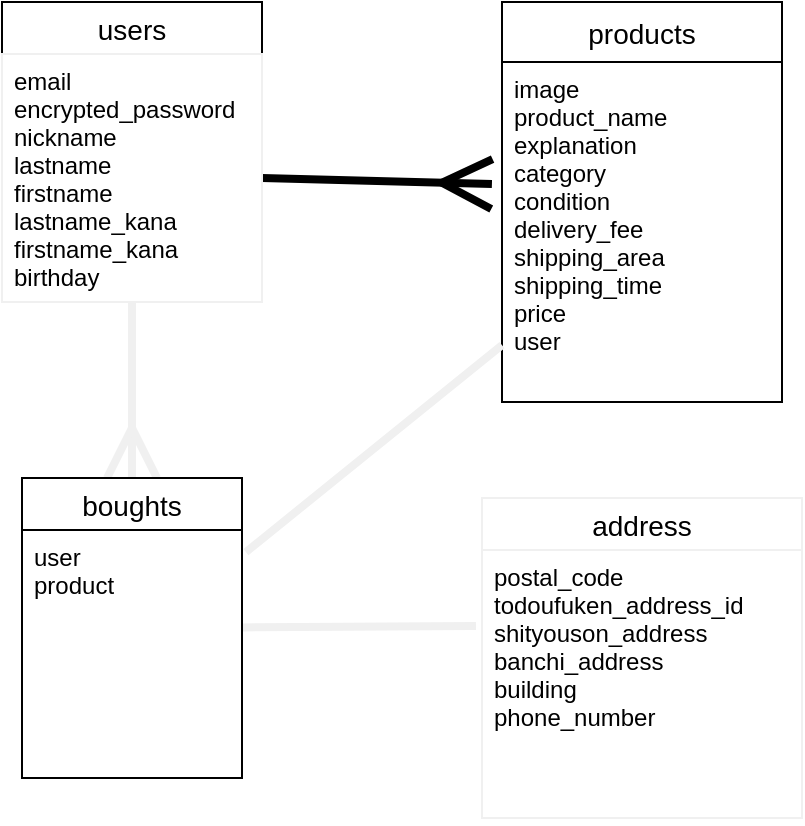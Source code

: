<mxfile version="13.6.5">
    <diagram id="bXzdhsL-ICkwTzE-PmSV" name="ページ1">
        <mxGraphModel dx="415" dy="680" grid="1" gridSize="10" guides="1" tooltips="1" connect="1" arrows="1" fold="1" page="1" pageScale="1" pageWidth="827" pageHeight="1169" math="0" shadow="0">
            <root>
                <mxCell id="0"/>
                <mxCell id="1" parent="0"/>
                <mxCell id="27" style="edgeStyle=none;rounded=0;jumpStyle=none;orthogonalLoop=1;jettySize=auto;html=1;entryX=0.5;entryY=0;entryDx=0;entryDy=0;endArrow=ERmany;endFill=0;endSize=20;strokeColor=#f0f0f0;strokeWidth=4;" parent="1" source="2" target="17" edge="1">
                    <mxGeometry relative="1" as="geometry"/>
                </mxCell>
                <mxCell id="32" style="edgeStyle=none;rounded=0;jumpStyle=none;orthogonalLoop=1;jettySize=auto;html=1;entryX=-0.019;entryY=0.284;entryDx=0;entryDy=0;entryPerimeter=0;endArrow=none;endFill=0;endSize=20;strokeColor=#f0f0f0;strokeWidth=4;" parent="1" source="17" target="30" edge="1">
                    <mxGeometry relative="1" as="geometry"/>
                </mxCell>
                <mxCell id="17" value="boughts" style="swimlane;fontStyle=0;childLayout=stackLayout;horizontal=1;startSize=26;horizontalStack=0;resizeParent=1;resizeParentMax=0;resizeLast=0;collapsible=1;marginBottom=0;align=center;fontSize=14;" parent="1" vertex="1">
                    <mxGeometry x="70" y="290" width="110" height="150" as="geometry"/>
                </mxCell>
                <mxCell id="18" value="user&#10;product" style="text;strokeColor=none;fillColor=none;spacingLeft=4;spacingRight=4;overflow=hidden;rotatable=0;points=[[0,0.5],[1,0.5]];portConstraint=eastwest;fontSize=12;" parent="17" vertex="1">
                    <mxGeometry y="26" width="110" height="124" as="geometry"/>
                </mxCell>
                <mxCell id="13" value="products" style="swimlane;fontStyle=0;childLayout=stackLayout;horizontal=1;startSize=30;horizontalStack=0;resizeParent=1;resizeParentMax=0;resizeLast=0;collapsible=1;marginBottom=0;align=center;fontSize=14;" parent="1" vertex="1">
                    <mxGeometry x="310" y="52" width="140" height="200" as="geometry"/>
                </mxCell>
                <mxCell id="15" value="image&#10;product_name&#10;explanation&#10;category&#10;condition&#10;delivery_fee&#10;shipping_area&#10;shipping_time &#10;price&#10;user" style="text;strokeColor=none;fillColor=none;spacingLeft=4;spacingRight=4;overflow=hidden;rotatable=0;points=[[0,0.5],[1,0.5]];portConstraint=eastwest;fontSize=12;" parent="13" vertex="1">
                    <mxGeometry y="30" width="140" height="170" as="geometry"/>
                </mxCell>
                <mxCell id="26" style="rounded=0;orthogonalLoop=1;jettySize=auto;html=1;exitX=1;exitY=0.5;exitDx=0;exitDy=0;jumpStyle=none;endArrow=ERmany;endFill=0;strokeWidth=4;endSize=20;entryX=-0.036;entryY=0.359;entryDx=0;entryDy=0;entryPerimeter=0;" parent="1" source="5" target="15" edge="1">
                    <mxGeometry relative="1" as="geometry">
                        <mxPoint x="300" y="143" as="targetPoint"/>
                        <Array as="points"/>
                    </mxGeometry>
                </mxCell>
                <mxCell id="28" value="address" style="swimlane;fontStyle=0;childLayout=stackLayout;horizontal=1;startSize=26;horizontalStack=0;resizeParent=1;resizeParentMax=0;resizeLast=0;collapsible=1;marginBottom=0;align=center;fontSize=14;strokeColor=#f0f0f0;" parent="1" vertex="1">
                    <mxGeometry x="300" y="300" width="160" height="160" as="geometry"/>
                </mxCell>
                <mxCell id="30" value="postal_code&#10;todoufuken_address_id&#10;shityouson_address&#10;banchi_address&#10;building&#10;phone_number" style="text;strokeColor=none;fillColor=none;spacingLeft=4;spacingRight=4;overflow=hidden;rotatable=0;points=[[0,0.5],[1,0.5]];portConstraint=eastwest;fontSize=12;" parent="28" vertex="1">
                    <mxGeometry y="26" width="160" height="134" as="geometry"/>
                </mxCell>
                <mxCell id="33" style="edgeStyle=none;rounded=0;jumpStyle=none;orthogonalLoop=1;jettySize=auto;html=1;entryX=1.018;entryY=0.089;entryDx=0;entryDy=0;entryPerimeter=0;endArrow=none;endFill=0;endSize=20;strokeColor=#f0f0f0;strokeWidth=4;" parent="1" source="15" target="18" edge="1">
                    <mxGeometry relative="1" as="geometry"/>
                </mxCell>
                <mxCell id="2" value="users" style="swimlane;fontStyle=0;childLayout=stackLayout;horizontal=1;startSize=26;horizontalStack=0;resizeParent=1;resizeParentMax=0;resizeLast=0;collapsible=1;marginBottom=0;align=center;fontSize=14;" parent="1" vertex="1">
                    <mxGeometry x="60" y="52" width="130" height="150" as="geometry"/>
                </mxCell>
                <mxCell id="5" value="email &#10;encrypted_password&#10;nickname&#10;lastname&#10;firstname&#10;lastname_kana&#10;firstname_kana&#10;birthday" style="text;fillColor=none;spacingLeft=4;spacingRight=4;overflow=hidden;rotatable=0;points=[[0,0.5],[1,0.5]];portConstraint=eastwest;fontSize=12;strokeColor=#f0f0f0;" parent="2" vertex="1">
                    <mxGeometry y="26" width="130" height="124" as="geometry"/>
                </mxCell>
            </root>
        </mxGraphModel>
    </diagram>
</mxfile>